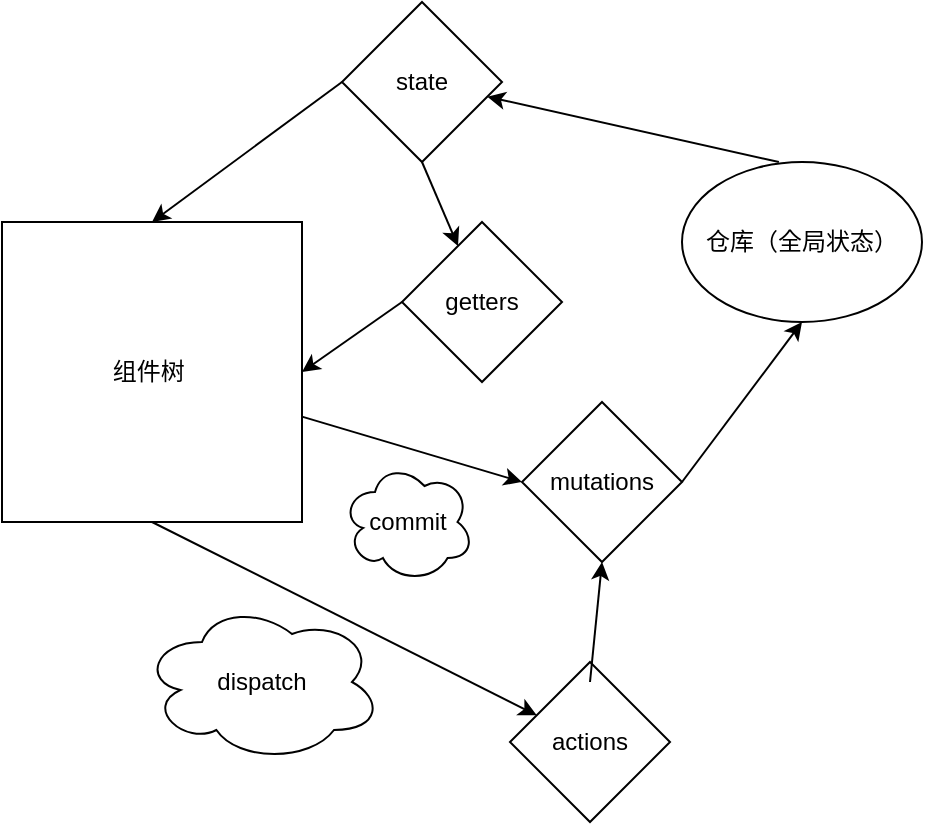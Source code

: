 <mxfile>
    <diagram id="IHDsGbUw3CTb6cSjsCTV" name="第 1 页">
        <mxGraphModel dx="678" dy="567" grid="1" gridSize="10" guides="1" tooltips="1" connect="1" arrows="1" fold="1" page="1" pageScale="1" pageWidth="827" pageHeight="1169" math="0" shadow="0">
            <root>
                <mxCell id="0"/>
                <mxCell id="1" parent="0"/>
                <mxCell id="2" value="组件树&amp;nbsp;" style="whiteSpace=wrap;html=1;aspect=fixed;" vertex="1" parent="1">
                    <mxGeometry x="120" y="130" width="150" height="150" as="geometry"/>
                </mxCell>
                <mxCell id="7" value="" style="edgeStyle=none;html=1;exitX=0.5;exitY=1;exitDx=0;exitDy=0;" edge="1" parent="1" source="4" target="5">
                    <mxGeometry relative="1" as="geometry"/>
                </mxCell>
                <mxCell id="3" value="仓库（全局状态）" style="ellipse;whiteSpace=wrap;html=1;" vertex="1" parent="1">
                    <mxGeometry x="460" y="100" width="120" height="80" as="geometry"/>
                </mxCell>
                <mxCell id="4" value="state" style="rhombus;whiteSpace=wrap;html=1;" vertex="1" parent="1">
                    <mxGeometry x="290" y="20" width="80" height="80" as="geometry"/>
                </mxCell>
                <mxCell id="5" value="getters" style="rhombus;whiteSpace=wrap;html=1;" vertex="1" parent="1">
                    <mxGeometry x="320" y="130" width="80" height="80" as="geometry"/>
                </mxCell>
                <mxCell id="9" value="" style="edgeStyle=none;html=1;" edge="1" parent="1" target="4">
                    <mxGeometry relative="1" as="geometry">
                        <mxPoint x="508.45" y="100.004" as="sourcePoint"/>
                        <mxPoint x="440.004" y="113.124" as="targetPoint"/>
                    </mxGeometry>
                </mxCell>
                <mxCell id="10" value="" style="edgeStyle=none;html=1;entryX=0.5;entryY=0;entryDx=0;entryDy=0;" edge="1" parent="1" target="2">
                    <mxGeometry relative="1" as="geometry">
                        <mxPoint x="290.0" y="60.004" as="sourcePoint"/>
                        <mxPoint x="221.554" y="73.124" as="targetPoint"/>
                    </mxGeometry>
                </mxCell>
                <mxCell id="11" value="" style="edgeStyle=none;html=1;exitX=0;exitY=0.5;exitDx=0;exitDy=0;entryX=1;entryY=0.5;entryDx=0;entryDy=0;" edge="1" parent="1" source="5" target="2">
                    <mxGeometry relative="1" as="geometry">
                        <mxPoint x="492.13" y="180.564" as="sourcePoint"/>
                        <mxPoint x="423.684" y="193.684" as="targetPoint"/>
                    </mxGeometry>
                </mxCell>
                <mxCell id="12" value="mutations" style="rhombus;whiteSpace=wrap;html=1;" vertex="1" parent="1">
                    <mxGeometry x="380" y="220" width="80" height="80" as="geometry"/>
                </mxCell>
                <mxCell id="13" value="" style="edgeStyle=none;html=1;entryX=0;entryY=0.5;entryDx=0;entryDy=0;" edge="1" parent="1" source="2" target="12">
                    <mxGeometry relative="1" as="geometry">
                        <mxPoint x="340" y="270" as="sourcePoint"/>
                        <mxPoint x="290" y="350" as="targetPoint"/>
                    </mxGeometry>
                </mxCell>
                <mxCell id="14" value="" style="edgeStyle=none;html=1;entryX=0.5;entryY=1;entryDx=0;entryDy=0;exitX=1;exitY=0.5;exitDx=0;exitDy=0;" edge="1" parent="1" source="12" target="3">
                    <mxGeometry relative="1" as="geometry">
                        <mxPoint x="280" y="265.217" as="sourcePoint"/>
                        <mxPoint x="390" y="270" as="targetPoint"/>
                    </mxGeometry>
                </mxCell>
                <mxCell id="15" value="actions" style="rhombus;whiteSpace=wrap;html=1;" vertex="1" parent="1">
                    <mxGeometry x="374" y="350" width="80" height="80" as="geometry"/>
                </mxCell>
                <mxCell id="16" value="" style="edgeStyle=none;html=1;exitX=0.5;exitY=1;exitDx=0;exitDy=0;" edge="1" parent="1" source="2" target="15">
                    <mxGeometry relative="1" as="geometry">
                        <mxPoint x="270" y="329.997" as="sourcePoint"/>
                        <mxPoint x="380" y="334.78" as="targetPoint"/>
                    </mxGeometry>
                </mxCell>
                <mxCell id="17" value="" style="edgeStyle=none;html=1;entryX=0.5;entryY=1;entryDx=0;entryDy=0;" edge="1" parent="1" target="12">
                    <mxGeometry relative="1" as="geometry">
                        <mxPoint x="414" y="359.997" as="sourcePoint"/>
                        <mxPoint x="529.765" y="408.235" as="targetPoint"/>
                    </mxGeometry>
                </mxCell>
                <mxCell id="18" value="dispatch" style="ellipse;shape=cloud;whiteSpace=wrap;html=1;" vertex="1" parent="1">
                    <mxGeometry x="190" y="320" width="120" height="80" as="geometry"/>
                </mxCell>
                <mxCell id="19" value="commit" style="ellipse;shape=cloud;whiteSpace=wrap;html=1;" vertex="1" parent="1">
                    <mxGeometry x="290" y="250" width="66" height="60" as="geometry"/>
                </mxCell>
            </root>
        </mxGraphModel>
    </diagram>
</mxfile>